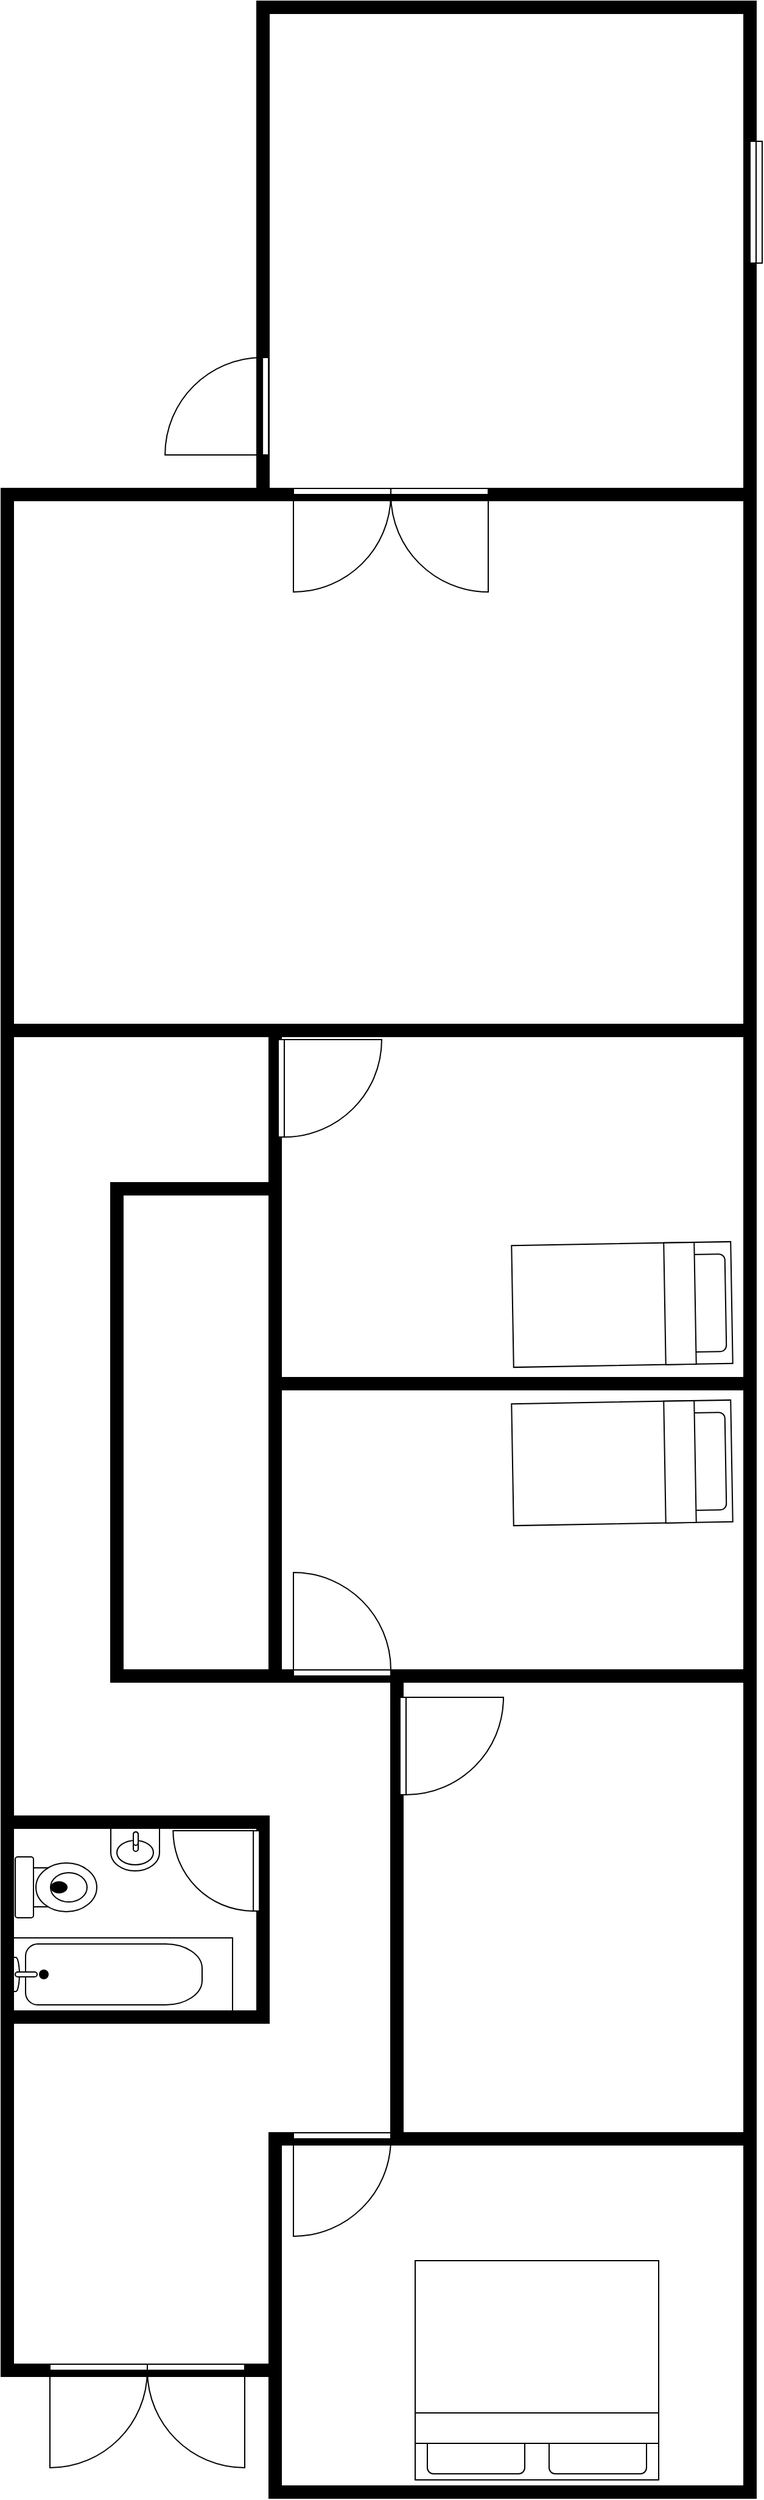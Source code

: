 <mxfile version="21.3.2" type="github">
  <diagram name="Page-1" id="38b20595-45e3-9b7f-d5ca-b57f44c5b66d">
    <mxGraphModel dx="1434" dy="2488" grid="1" gridSize="10" guides="1" tooltips="1" connect="1" arrows="1" fold="1" page="1" pageScale="1" pageWidth="1100" pageHeight="850" background="none" math="0" shadow="0">
      <root>
        <mxCell id="0" />
        <mxCell id="1" parent="0" />
        <mxCell id="Pst9KVz9r-Nv4xf58Q8c-8" value="" style="verticalLabelPosition=bottom;html=1;verticalAlign=top;align=center;shape=mxgraph.floorplan.room;fillColor=strokeColor;" vertex="1" parent="1">
          <mxGeometry x="500" y="450" width="400" height="300" as="geometry" />
        </mxCell>
        <mxCell id="Pst9KVz9r-Nv4xf58Q8c-9" value="" style="verticalLabelPosition=bottom;html=1;verticalAlign=top;align=center;shape=mxgraph.floorplan.doorLeft;aspect=fixed;" vertex="1" parent="1">
          <mxGeometry x="520" y="450" width="80" height="85" as="geometry" />
        </mxCell>
        <mxCell id="Pst9KVz9r-Nv4xf58Q8c-10" value="" style="verticalLabelPosition=bottom;html=1;verticalAlign=top;align=center;shape=mxgraph.floorplan.room;fillColor=strokeColor;" vertex="1" parent="1">
          <mxGeometry x="600" y="70" width="300" height="390" as="geometry" />
        </mxCell>
        <mxCell id="Pst9KVz9r-Nv4xf58Q8c-12" value="" style="verticalLabelPosition=bottom;html=1;verticalAlign=top;align=center;shape=mxgraph.floorplan.room;fillColor=strokeColor;" vertex="1" parent="1">
          <mxGeometry x="280" y="190" width="220" height="170" as="geometry" />
        </mxCell>
        <mxCell id="Pst9KVz9r-Nv4xf58Q8c-13" value="" style="verticalLabelPosition=bottom;html=1;verticalAlign=top;align=center;shape=mxgraph.floorplan.wall;fillColor=strokeColor;direction=south;" vertex="1" parent="1">
          <mxGeometry x="280" y="360" width="10" height="290" as="geometry" />
        </mxCell>
        <mxCell id="Pst9KVz9r-Nv4xf58Q8c-14" value="" style="verticalLabelPosition=bottom;html=1;verticalAlign=top;align=center;shape=mxgraph.floorplan.doorRight;aspect=fixed;rotation=-90;" vertex="1" parent="1">
          <mxGeometry x="610" y="90" width="80" height="85" as="geometry" />
        </mxCell>
        <mxCell id="Pst9KVz9r-Nv4xf58Q8c-15" value="" style="verticalLabelPosition=bottom;html=1;verticalAlign=top;align=center;shape=mxgraph.floorplan.room;fillColor=strokeColor;" vertex="1" parent="1">
          <mxGeometry x="500" y="-170" width="400" height="250" as="geometry" />
        </mxCell>
        <mxCell id="Pst9KVz9r-Nv4xf58Q8c-16" value="" style="verticalLabelPosition=bottom;html=1;verticalAlign=top;align=center;shape=mxgraph.floorplan.doorRight;aspect=fixed;rotation=-180;" vertex="1" parent="1">
          <mxGeometry x="520" y="-10" width="80" height="85" as="geometry" />
        </mxCell>
        <mxCell id="Pst9KVz9r-Nv4xf58Q8c-17" value="" style="verticalLabelPosition=bottom;html=1;verticalAlign=top;align=center;shape=mxgraph.floorplan.room;fillColor=strokeColor;" vertex="1" parent="1">
          <mxGeometry x="370" y="-330" width="140" height="410" as="geometry" />
        </mxCell>
        <mxCell id="Pst9KVz9r-Nv4xf58Q8c-18" value="" style="verticalLabelPosition=bottom;html=1;verticalAlign=top;align=center;shape=mxgraph.floorplan.room;fillColor=strokeColor;" vertex="1" parent="1">
          <mxGeometry x="500" y="-460" width="400" height="300" as="geometry" />
        </mxCell>
        <mxCell id="Pst9KVz9r-Nv4xf58Q8c-19" value="" style="verticalLabelPosition=bottom;html=1;verticalAlign=top;align=center;shape=mxgraph.floorplan.doorRight;aspect=fixed;rotation=-90;" vertex="1" parent="1">
          <mxGeometry x="510" y="-450" width="80" height="85" as="geometry" />
        </mxCell>
        <mxCell id="Pst9KVz9r-Nv4xf58Q8c-20" value="" style="verticalLabelPosition=bottom;html=1;verticalAlign=top;align=center;shape=mxgraph.floorplan.wall;fillColor=strokeColor;direction=south;" vertex="1" parent="1">
          <mxGeometry x="280" y="-460" width="10" height="670" as="geometry" />
        </mxCell>
        <mxCell id="Pst9KVz9r-Nv4xf58Q8c-21" value="" style="verticalLabelPosition=bottom;html=1;verticalAlign=top;align=center;shape=mxgraph.floorplan.doorLeft;aspect=fixed;rotation=90;" vertex="1" parent="1">
          <mxGeometry x="424.12" y="200" width="65.88" height="70" as="geometry" />
        </mxCell>
        <mxCell id="Pst9KVz9r-Nv4xf58Q8c-22" value="" style="verticalLabelPosition=bottom;html=1;verticalAlign=top;align=center;shape=mxgraph.floorplan.room;fillColor=strokeColor;" vertex="1" parent="1">
          <mxGeometry x="280" y="-900" width="620" height="450" as="geometry" />
        </mxCell>
        <mxCell id="Pst9KVz9r-Nv4xf58Q8c-23" value="" style="verticalLabelPosition=bottom;html=1;verticalAlign=top;align=center;shape=mxgraph.floorplan.room;fillColor=strokeColor;" vertex="1" parent="1">
          <mxGeometry x="490" y="-1300" width="410" height="410" as="geometry" />
        </mxCell>
        <mxCell id="Pst9KVz9r-Nv4xf58Q8c-24" value="" style="verticalLabelPosition=bottom;html=1;verticalAlign=top;align=center;shape=mxgraph.floorplan.wall;fillColor=strokeColor;" vertex="1" parent="1">
          <mxGeometry x="280" y="640" width="220" height="10" as="geometry" />
        </mxCell>
        <mxCell id="Pst9KVz9r-Nv4xf58Q8c-25" value="" style="verticalLabelPosition=bottom;html=1;verticalAlign=top;align=center;shape=mxgraph.floorplan.doorDouble;aspect=fixed;" vertex="1" parent="1">
          <mxGeometry x="320" y="640" width="160" height="85" as="geometry" />
        </mxCell>
        <mxCell id="Pst9KVz9r-Nv4xf58Q8c-26" value="" style="verticalLabelPosition=bottom;html=1;verticalAlign=top;align=center;shape=mxgraph.floorplan.bed_double;rotation=-180;" vertex="1" parent="1">
          <mxGeometry x="620" y="555" width="200" height="180" as="geometry" />
        </mxCell>
        <mxCell id="Pst9KVz9r-Nv4xf58Q8c-27" value="" style="verticalLabelPosition=bottom;html=1;verticalAlign=top;align=center;shape=mxgraph.floorplan.bed_single;rotation=89;" vertex="1" parent="1">
          <mxGeometry x="740" y="-320" width="100" height="180" as="geometry" />
        </mxCell>
        <mxCell id="Pst9KVz9r-Nv4xf58Q8c-28" value="" style="verticalLabelPosition=bottom;html=1;verticalAlign=top;align=center;shape=mxgraph.floorplan.bed_single;rotation=89;" vertex="1" parent="1">
          <mxGeometry x="740" y="-190" width="100" height="180" as="geometry" />
        </mxCell>
        <mxCell id="Pst9KVz9r-Nv4xf58Q8c-29" value="" style="verticalLabelPosition=bottom;html=1;verticalAlign=top;align=center;shape=mxgraph.floorplan.bathtub2;" vertex="1" parent="1">
          <mxGeometry x="290" y="290" width="180" height="60" as="geometry" />
        </mxCell>
        <mxCell id="Pst9KVz9r-Nv4xf58Q8c-30" value="" style="verticalLabelPosition=bottom;html=1;verticalAlign=top;align=center;shape=mxgraph.floorplan.sink_1;" vertex="1" parent="1">
          <mxGeometry x="370" y="200" width="40" height="35" as="geometry" />
        </mxCell>
        <mxCell id="Pst9KVz9r-Nv4xf58Q8c-31" value="" style="verticalLabelPosition=bottom;html=1;verticalAlign=top;align=center;shape=mxgraph.floorplan.toilet;rotation=-90;" vertex="1" parent="1">
          <mxGeometry x="300" y="215" width="50" height="67" as="geometry" />
        </mxCell>
        <mxCell id="Pst9KVz9r-Nv4xf58Q8c-32" value="" style="verticalLabelPosition=bottom;html=1;verticalAlign=top;align=center;shape=mxgraph.floorplan.doorDouble;aspect=fixed;" vertex="1" parent="1">
          <mxGeometry x="520" y="-900" width="160" height="85" as="geometry" />
        </mxCell>
        <mxCell id="Pst9KVz9r-Nv4xf58Q8c-33" value="" style="verticalLabelPosition=bottom;html=1;verticalAlign=top;align=center;shape=mxgraph.floorplan.doorRight;aspect=fixed;rotation=90;" vertex="1" parent="1">
          <mxGeometry x="417.06" y="-1010" width="80" height="85" as="geometry" />
        </mxCell>
        <mxCell id="Pst9KVz9r-Nv4xf58Q8c-34" value="" style="verticalLabelPosition=bottom;html=1;verticalAlign=top;align=center;shape=mxgraph.floorplan.window;rotation=90;" vertex="1" parent="1">
          <mxGeometry x="850" y="-1140" width="100" height="10" as="geometry" />
        </mxCell>
      </root>
    </mxGraphModel>
  </diagram>
</mxfile>
